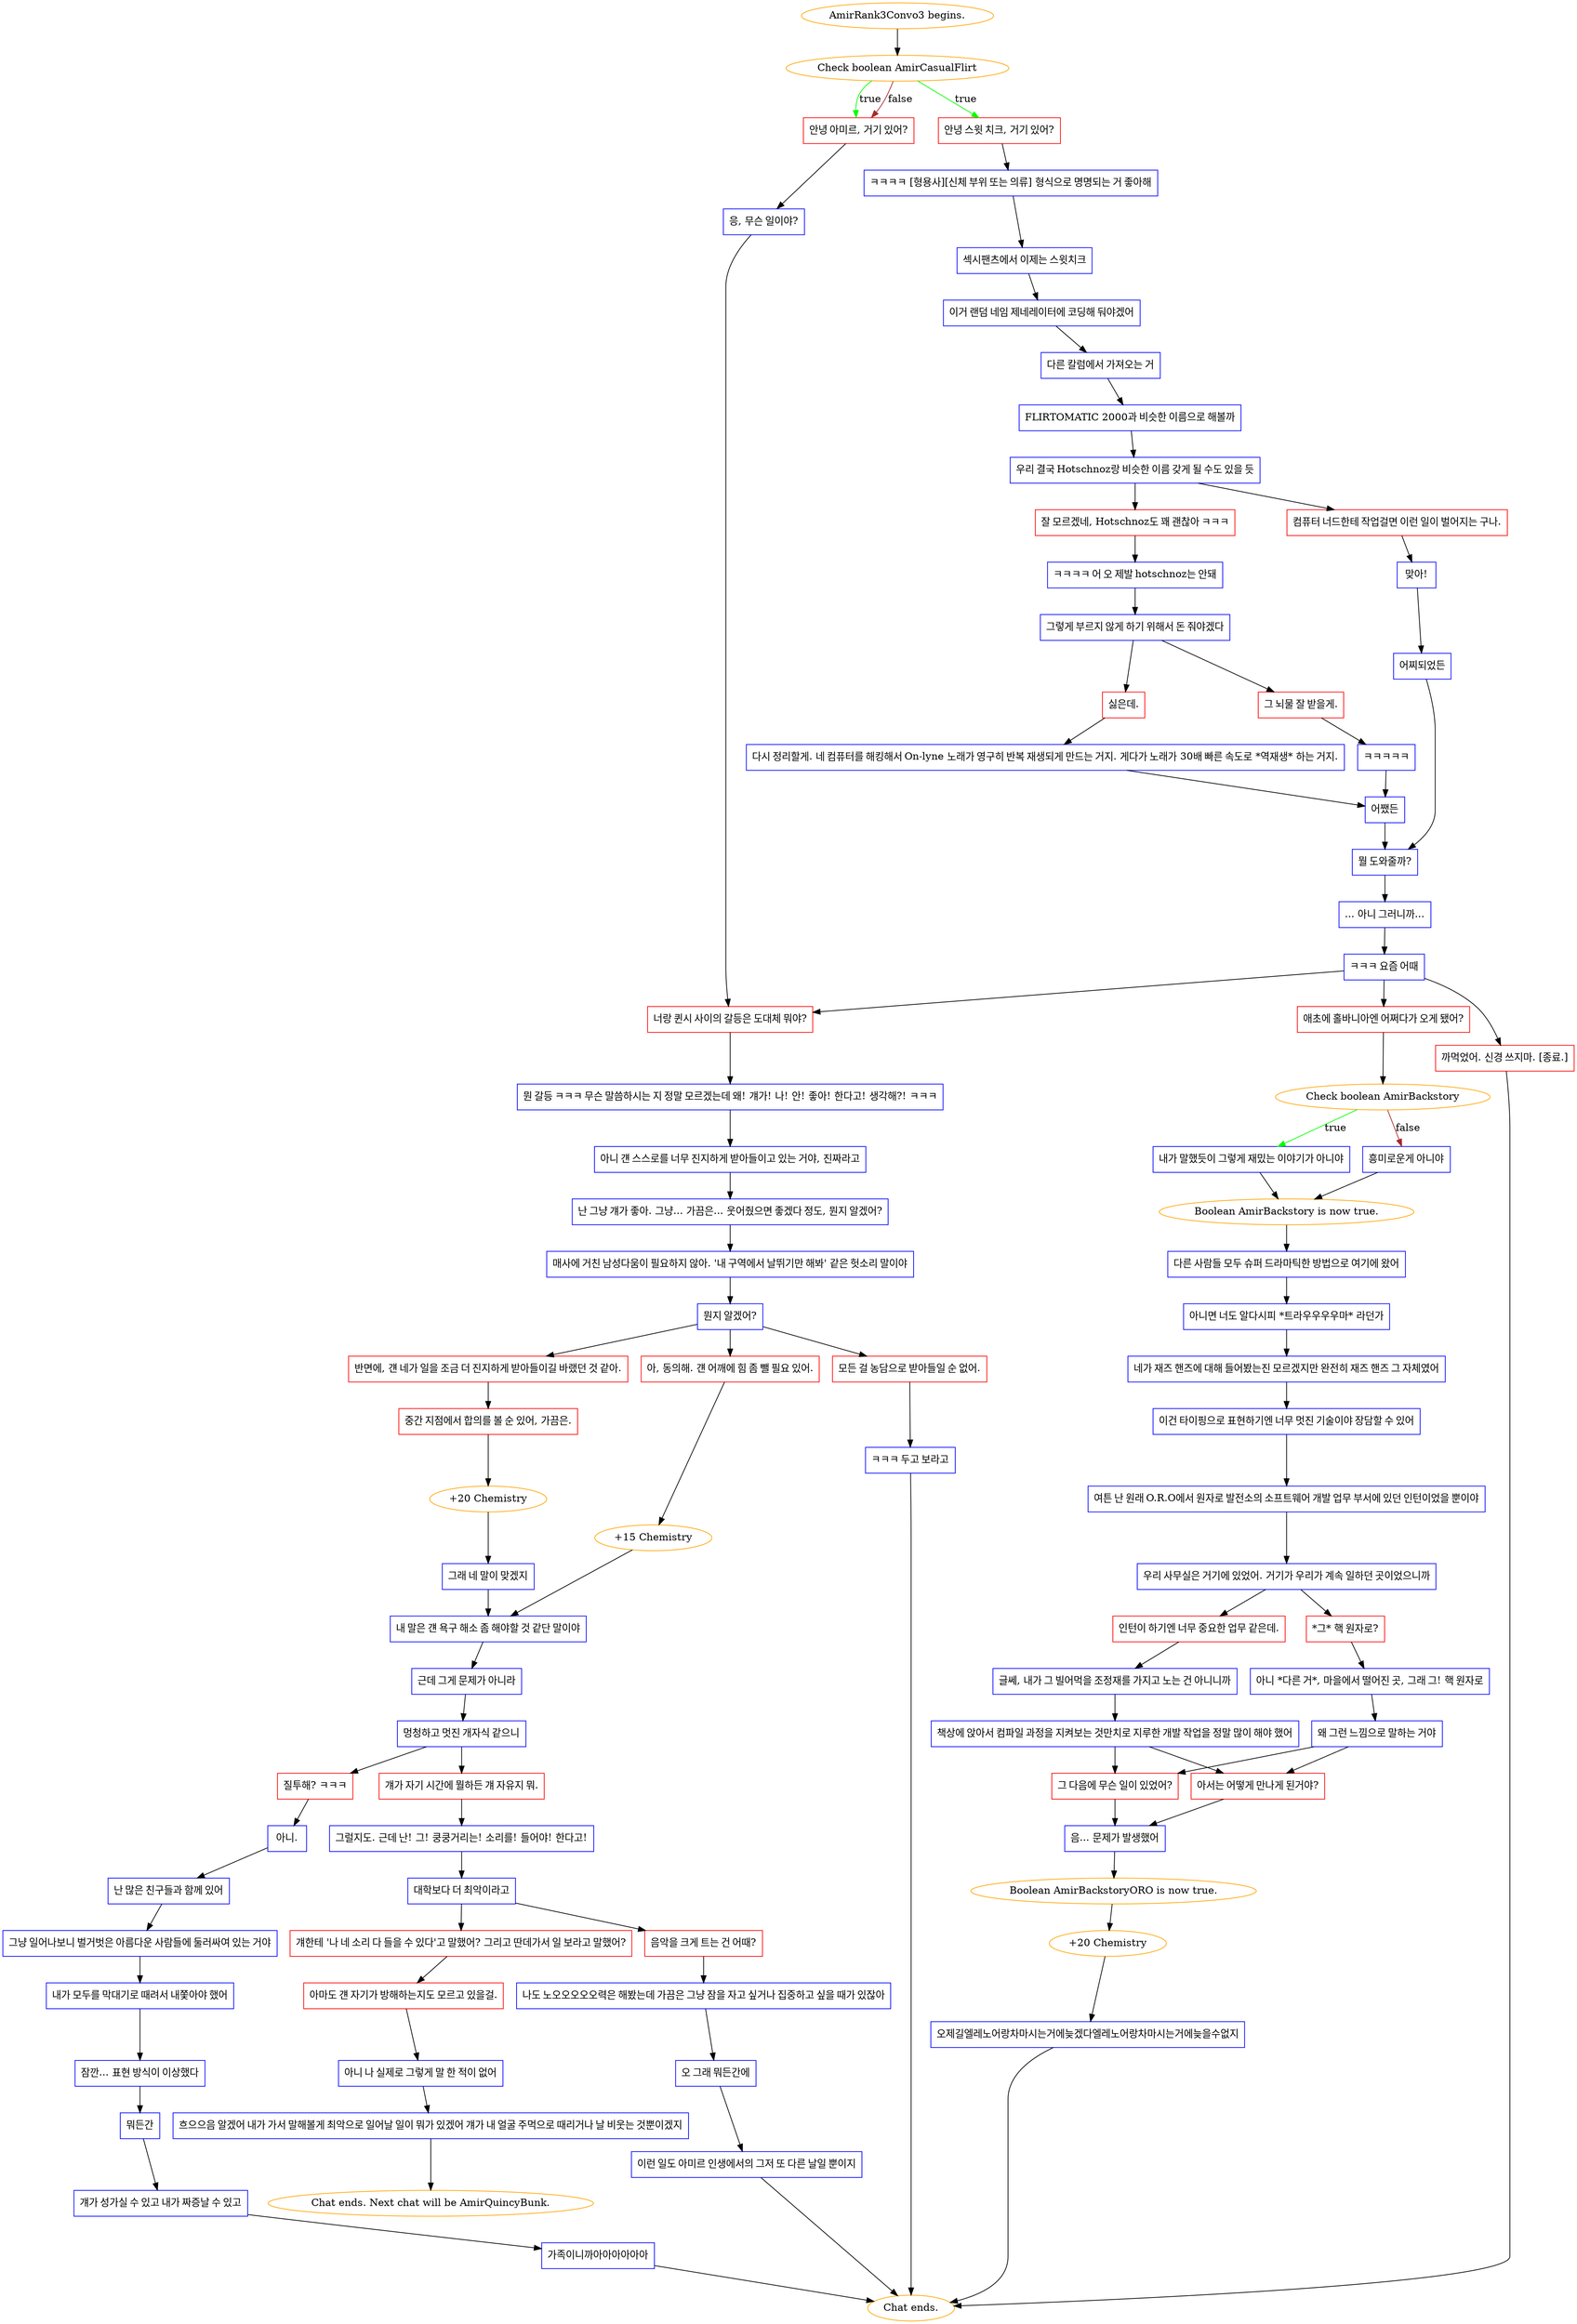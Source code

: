 digraph {
	"AmirRank3Convo3 begins." [color=orange];
		"AmirRank3Convo3 begins." -> j2982152212;
	j2982152212 [label="Check boolean AmirCasualFlirt",color=orange];
		j2982152212 -> j3382792270 [label=true,color=green];
		j2982152212 -> j1596356603 [label=true,color=green];
		j2982152212 -> j1596356603 [label=false,color=brown];
	j3382792270 [label="안녕 스윗 치크, 거기 있어?",shape=box,color=red];
		j3382792270 -> j279010218;
	j1596356603 [label="안녕 아미르, 거기 있어?",shape=box,color=red];
		j1596356603 -> j2938280246;
	j279010218 [label="ㅋㅋㅋㅋ [형용사][신체 부위 또는 의류] 형식으로 명명되는 거 좋아해",shape=box,color=blue];
		j279010218 -> j886701914;
	j2938280246 [label="응, 무슨 일이야?",shape=box,color=blue];
		j2938280246 -> j3368787718;
	j886701914 [label="섹시팬츠에서 이제는 스윗치크",shape=box,color=blue];
		j886701914 -> j3497054708;
	j3368787718 [label="너랑 퀸시 사이의 갈등은 도대체 뭐야?",shape=box,color=red];
		j3368787718 -> j1244365235;
	j3497054708 [label="이거 랜덤 네임 제네레이터에 코딩해 둬야겠어",shape=box,color=blue];
		j3497054708 -> j2980645151;
	j1244365235 [label="뭔 갈등 ㅋㅋㅋ 무슨 말씀하시는 지 정말 모르겠는데 왜! 걔가! 나! 안! 좋아! 한다고! 생각해?! ㅋㅋㅋ",shape=box,color=blue];
		j1244365235 -> j2959967276;
	j2980645151 [label="다른 칼럼에서 가져오는 거",shape=box,color=blue];
		j2980645151 -> j2391289812;
	j2959967276 [label="아니 걘 스스로를 너무 진지하게 받아들이고 있는 거야, 진짜라고",shape=box,color=blue];
		j2959967276 -> j1983649837;
	j2391289812 [label="FLIRTOMATIC 2000과 비슷한 이름으로 해볼까",shape=box,color=blue];
		j2391289812 -> j3867086314;
	j1983649837 [label="난 그냥 걔가 좋아. 그냥... 가끔은... 웃어줬으면 좋겠다 정도, 뭔지 알겠어?",shape=box,color=blue];
		j1983649837 -> j4220139930;
	j3867086314 [label="우리 결국 Hotschnoz랑 비슷한 이름 갖게 될 수도 있을 듯",shape=box,color=blue];
		j3867086314 -> j180614359;
		j3867086314 -> j160945325;
	j4220139930 [label="매사에 거친 남성다움이 필요하지 않아. '내 구역에서 날뛰기만 해봐' 같은 헛소리 말이야",shape=box,color=blue];
		j4220139930 -> j1840867156;
	j180614359 [label="잘 모르겠네, Hotschnoz도 꽤 괜찮아 ㅋㅋㅋ",shape=box,color=red];
		j180614359 -> j3459651961;
	j160945325 [label="컴퓨터 너드한테 작업걸면 이런 일이 벌어지는 구나.",shape=box,color=red];
		j160945325 -> j4006938627;
	j1840867156 [label="뭔지 알겠어?",shape=box,color=blue];
		j1840867156 -> j937426718;
		j1840867156 -> j4019734525;
		j1840867156 -> j473629610;
	j3459651961 [label="ㅋㅋㅋㅋ 어 오 제발 hotschnoz는 안돼",shape=box,color=blue];
		j3459651961 -> j1138512026;
	j4006938627 [label="맞아!",shape=box,color=blue];
		j4006938627 -> j3448341746;
	j937426718 [label="반면에, 걘 네가 일을 조금 더 진지하게 받아들이길 바랬던 것 같아.",shape=box,color=red];
		j937426718 -> j4165699332;
	j4019734525 [label="아, 동의해. 걘 어깨에 힘 좀 뺄 필요 있어.",shape=box,color=red];
		j4019734525 -> j1141144301;
	j473629610 [label="모든 걸 농담으로 받아들일 순 없어.",shape=box,color=red];
		j473629610 -> j2253395787;
	j1138512026 [label="그렇게 부르지 않게 하기 위해서 돈 줘야겠다",shape=box,color=blue];
		j1138512026 -> j836129094;
		j1138512026 -> j1852966855;
	j3448341746 [label="어찌되었든",shape=box,color=blue];
		j3448341746 -> j278499277;
	j4165699332 [label="중간 지점에서 합의를 볼 순 있어, 가끔은.",shape=box,color=red];
		j4165699332 -> j1678248356;
	j1141144301 [label="+15 Chemistry",color=orange];
		j1141144301 -> j770193323;
	j2253395787 [label="ㅋㅋㅋ 두고 보라고",shape=box,color=blue];
		j2253395787 -> "Chat ends.";
	j836129094 [label="그 뇌물 잘 받을게.",shape=box,color=red];
		j836129094 -> j2153340434;
	j1852966855 [label="싫은데.",shape=box,color=red];
		j1852966855 -> j1451714699;
	j278499277 [label="뭘 도와줄까?",shape=box,color=blue];
		j278499277 -> j2914289365;
	j1678248356 [label="+20 Chemistry",color=orange];
		j1678248356 -> j1714807902;
	j770193323 [label="내 말은 걘 욕구 해소 좀 해야할 것 같단 말이야",shape=box,color=blue];
		j770193323 -> j4117296574;
	"Chat ends." [color=orange];
	j2153340434 [label="ㅋㅋㅋㅋㅋ",shape=box,color=blue];
		j2153340434 -> j831424571;
	j1451714699 [label="다시 정리할게. 네 컴퓨터를 해킹해서 On-lyne 노래가 영구히 반복 재생되게 만드는 거지. 게다가 노래가 30배 빠른 속도로 *역재생* 하는 거지.",shape=box,color=blue];
		j1451714699 -> j831424571;
	j2914289365 [label="... 아니 그러니까...",shape=box,color=blue];
		j2914289365 -> j788048920;
	j1714807902 [label="그래 네 말이 맞겠지",shape=box,color=blue];
		j1714807902 -> j770193323;
	j4117296574 [label="근데 그게 문제가 아니라",shape=box,color=blue];
		j4117296574 -> j3011347432;
	j831424571 [label="어쨌든",shape=box,color=blue];
		j831424571 -> j278499277;
	j788048920 [label="ㅋㅋㅋ 요즘 어때",shape=box,color=blue];
		j788048920 -> j328226360;
		j788048920 -> j3368787718;
		j788048920 -> j1788617156;
	j3011347432 [label="멍청하고 멋진 개자식 같으니",shape=box,color=blue];
		j3011347432 -> j2903006574;
		j3011347432 -> j2843137145;
	j328226360 [label="애초에 홀바니아엔 어쩌다가 오게 됐어?",shape=box,color=red];
		j328226360 -> j1182970936;
	j1788617156 [label="까먹었어. 신경 쓰지마. [종료.]",shape=box,color=red];
		j1788617156 -> "Chat ends.";
	j2903006574 [label="질투해? ㅋㅋㅋ",shape=box,color=red];
		j2903006574 -> j1566551305;
	j2843137145 [label="걔가 자기 시간에 뭘하든 걔 자유지 뭐.",shape=box,color=red];
		j2843137145 -> j433345834;
	j1182970936 [label="Check boolean AmirBackstory",color=orange];
		j1182970936 -> j3743811736 [label=true,color=green];
		j1182970936 -> j164155057 [label=false,color=brown];
	j1566551305 [label="아니.",shape=box,color=blue];
		j1566551305 -> j454516562;
	j433345834 [label="그럴지도. 근데 난! 그! 쿵쿵거리는! 소리를! 들어야! 한다고!",shape=box,color=blue];
		j433345834 -> j2187253092;
	j3743811736 [label="내가 말했듯이 그렇게 재밌는 이야기가 아니야",shape=box,color=blue];
		j3743811736 -> j2887805605;
	j164155057 [label="흥미로운게 아니야",shape=box,color=blue];
		j164155057 -> j2887805605;
	j454516562 [label="난 많은 친구들과 함께 있어",shape=box,color=blue];
		j454516562 -> j2302945057;
	j2187253092 [label="대학보다 더 최악이라고",shape=box,color=blue];
		j2187253092 -> j633900085;
		j2187253092 -> j537745209;
	j2887805605 [label="Boolean AmirBackstory is now true.",color=orange];
		j2887805605 -> j755093294;
	j2302945057 [label="그냥 일어나보니 벌거벗은 아름다운 사람들에 둘러싸여 있는 거야",shape=box,color=blue];
		j2302945057 -> j3464286307;
	j633900085 [label="걔한테 '나 네 소리 다 들을 수 있다'고 말했어? 그리고 딴데가서 일 보라고 말했어?",shape=box,color=red];
		j633900085 -> j1379682270;
	j537745209 [label="음악을 크게 트는 건 어때?",shape=box,color=red];
		j537745209 -> j2051579197;
	j755093294 [label="다른 사람들 모두 슈퍼 드라마틱한 방법으로 여기에 왔어",shape=box,color=blue];
		j755093294 -> j1147672479;
	j3464286307 [label="내가 모두를 막대기로 때려서 내쫓아야 했어",shape=box,color=blue];
		j3464286307 -> j4125292046;
	j1379682270 [label="아마도 걘 자기가 방해하는지도 모르고 있을걸.",shape=box,color=red];
		j1379682270 -> j3043037909;
	j2051579197 [label="나도 노오오오오오력은 해봤는데 가끔은 그냥 잠을 자고 싶거나 집중하고 싶을 때가 있잖아",shape=box,color=blue];
		j2051579197 -> j2134870709;
	j1147672479 [label="아니면 너도 알다시피 *트라우우우우마* 라던가",shape=box,color=blue];
		j1147672479 -> j2666185495;
	j4125292046 [label="잠깐... 표현 방식이 이상했다",shape=box,color=blue];
		j4125292046 -> j1649967511;
	j3043037909 [label="아니 나 실제로 그렇게 말 한 적이 없어",shape=box,color=blue];
		j3043037909 -> j4077971946;
	j2134870709 [label="오 그래 뭐든간에",shape=box,color=blue];
		j2134870709 -> j1201459678;
	j2666185495 [label="네가 재즈 핸즈에 대해 들어봤는진 모르겠지만 완전히 재즈 핸즈 그 자체였어",shape=box,color=blue];
		j2666185495 -> j3475470439;
	j1649967511 [label="뭐든간",shape=box,color=blue];
		j1649967511 -> j70197599;
	j4077971946 [label="흐으으음 알겠어 내가 가서 말해볼게 최악으로 일어날 일이 뭐가 있겠어 걔가 내 얼굴 주먹으로 때리거나 날 비웃는 것뿐이겠지",shape=box,color=blue];
		j4077971946 -> "Chat ends. Next chat will be AmirQuincyBunk.";
	j1201459678 [label="이런 일도 아미르 인생에서의 그저 또 다른 날일 뿐이지",shape=box,color=blue];
		j1201459678 -> "Chat ends.";
	j3475470439 [label="이건 타이핑으로 표현하기엔 너무 멋진 기술이야 장담할 수 있어",shape=box,color=blue];
		j3475470439 -> j2446763994;
	j70197599 [label="걔가 성가실 수 있고 내가 짜증날 수 있고",shape=box,color=blue];
		j70197599 -> j1482036938;
	"Chat ends. Next chat will be AmirQuincyBunk." [color=orange];
	j2446763994 [label="여튼 난 원래 O.R.O에서 원자로 발전소의 소프트웨어 개발 업무 부서에 있던 인턴이었을 뿐이야",shape=box,color=blue];
		j2446763994 -> j2948219053;
	j1482036938 [label="가족이니까아아아아아아",shape=box,color=blue];
		j1482036938 -> "Chat ends.";
	j2948219053 [label="우리 사무실은 거기에 있었어. 거기가 우리가 계속 일하던 곳이었으니까",shape=box,color=blue];
		j2948219053 -> j724057374;
		j2948219053 -> j3117628576;
	j724057374 [label="*그* 핵 원자로?",shape=box,color=red];
		j724057374 -> j1391279575;
	j3117628576 [label="인턴이 하기엔 너무 중요한 업무 같은데.",shape=box,color=red];
		j3117628576 -> j1789637159;
	j1391279575 [label="아니 *다른 거*, 마을에서 떨어진 곳, 그래 그! 핵 원자로",shape=box,color=blue];
		j1391279575 -> j1357291947;
	j1789637159 [label="글쎄, 내가 그 빌어먹을 조정재를 가지고 노는 건 아니니까",shape=box,color=blue];
		j1789637159 -> j1026972082;
	j1357291947 [label="왜 그런 느낌으로 말하는 거야",shape=box,color=blue];
		j1357291947 -> j1939407729;
		j1357291947 -> j901317659;
	j1026972082 [label="책상에 앉아서 컴파일 과정을 지켜보는 것만치로 지루한 개발 작업을 정말 많이 해야 했어",shape=box,color=blue];
		j1026972082 -> j1939407729;
		j1026972082 -> j901317659;
	j1939407729 [label="그 다음에 무슨 일이 있었어?",shape=box,color=red];
		j1939407729 -> j3659232021;
	j901317659 [label="아서는 어떻게 만나게 된거야?",shape=box,color=red];
		j901317659 -> j3659232021;
	j3659232021 [label="음... 문제가 발생했어",shape=box,color=blue];
		j3659232021 -> j3380122736;
	j3380122736 [label="Boolean AmirBackstoryORO is now true.",color=orange];
		j3380122736 -> j1784632008;
	j1784632008 [label="+20 Chemistry",color=orange];
		j1784632008 -> j2124520930;
	j2124520930 [label="오제길엘레노어랑차마시는거에늦겠다엘레노어랑차마시는거에늦을수없지",shape=box,color=blue];
		j2124520930 -> "Chat ends.";
}